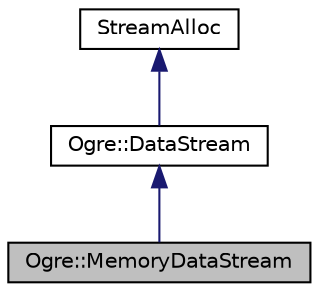 digraph "Ogre::MemoryDataStream"
{
  bgcolor="transparent";
  edge [fontname="Helvetica",fontsize="10",labelfontname="Helvetica",labelfontsize="10"];
  node [fontname="Helvetica",fontsize="10",shape=record];
  Node0 [label="Ogre::MemoryDataStream",height=0.2,width=0.4,color="black", fillcolor="grey75", style="filled", fontcolor="black"];
  Node1 -> Node0 [dir="back",color="midnightblue",fontsize="10",style="solid",fontname="Helvetica"];
  Node1 [label="Ogre::DataStream",height=0.2,width=0.4,color="black",URL="$class_ogre_1_1_data_stream.html",tooltip="General purpose class used for encapsulating the reading and writing of data. "];
  Node2 -> Node1 [dir="back",color="midnightblue",fontsize="10",style="solid",fontname="Helvetica"];
  Node2 [label="StreamAlloc",height=0.2,width=0.4,color="black",URL="$class_ogre_1_1_allocated_object.html"];
}
